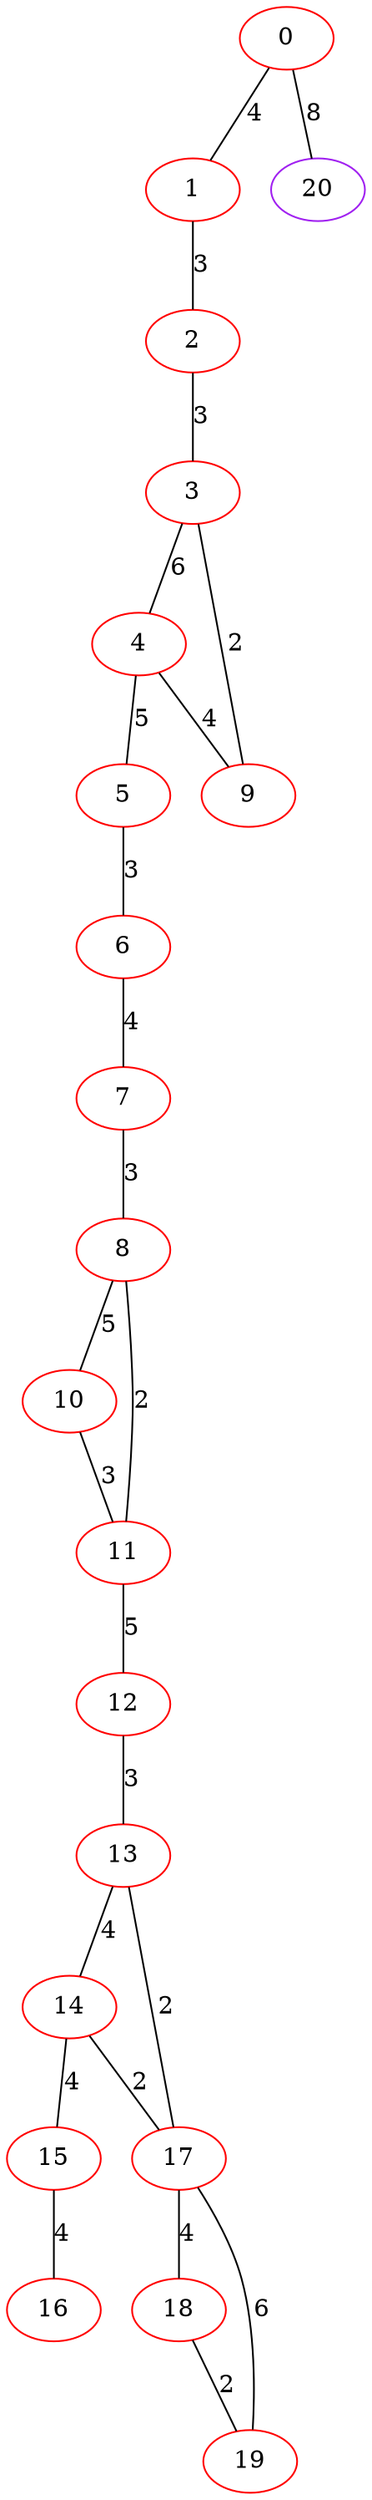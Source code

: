 graph "" {
0 [color=red, weight=1];
1 [color=red, weight=1];
2 [color=red, weight=1];
3 [color=red, weight=1];
4 [color=red, weight=1];
5 [color=red, weight=1];
6 [color=red, weight=1];
7 [color=red, weight=1];
8 [color=red, weight=1];
9 [color=red, weight=1];
10 [color=red, weight=1];
11 [color=red, weight=1];
12 [color=red, weight=1];
13 [color=red, weight=1];
14 [color=red, weight=1];
15 [color=red, weight=1];
16 [color=red, weight=1];
17 [color=red, weight=1];
18 [color=red, weight=1];
19 [color=red, weight=1];
20 [color=purple, weight=4];
0 -- 1  [key=0, label=4];
0 -- 20  [key=0, label=8];
1 -- 2  [key=0, label=3];
2 -- 3  [key=0, label=3];
3 -- 9  [key=0, label=2];
3 -- 4  [key=0, label=6];
4 -- 9  [key=0, label=4];
4 -- 5  [key=0, label=5];
5 -- 6  [key=0, label=3];
6 -- 7  [key=0, label=4];
7 -- 8  [key=0, label=3];
8 -- 10  [key=0, label=5];
8 -- 11  [key=0, label=2];
10 -- 11  [key=0, label=3];
11 -- 12  [key=0, label=5];
12 -- 13  [key=0, label=3];
13 -- 17  [key=0, label=2];
13 -- 14  [key=0, label=4];
14 -- 17  [key=0, label=2];
14 -- 15  [key=0, label=4];
15 -- 16  [key=0, label=4];
17 -- 18  [key=0, label=4];
17 -- 19  [key=0, label=6];
18 -- 19  [key=0, label=2];
}
